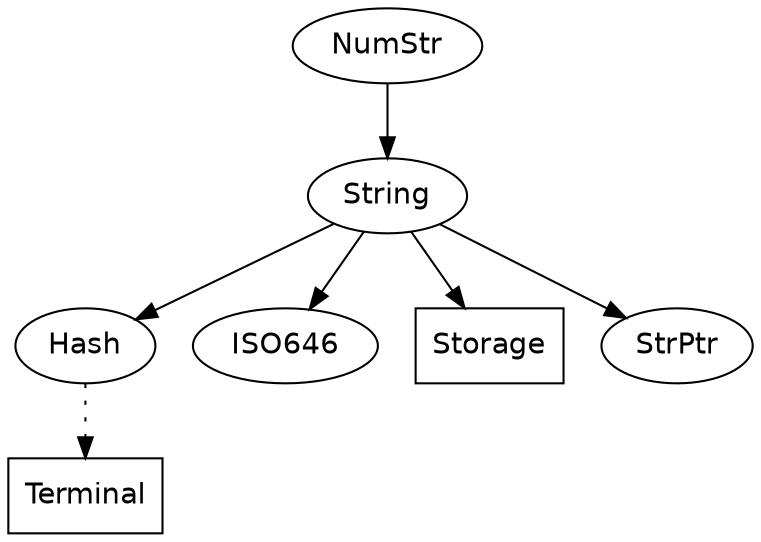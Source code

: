 digraph NewlineDep {
  node [fontname=helvetica];
  
  NumStr -> {
    String
  };
  
  String -> {
    Hash ISO646 Storage StrPtr
  };
  
  edge [style=dotted];
  Hash -> {
    Terminal
  };
  edge [style=none];
  
  Terminal [shape=box]; /* stdlib */
  
  ISO646; /* no dependencies */
  
  Storage [shape=box]; /* stdlib */
  
  StrPtr; /* no dependencies */  
      
} /* NewlineDep */